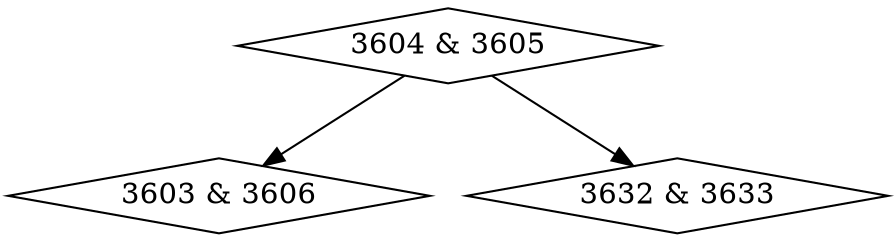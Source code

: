 digraph {
0 [label = "3603 & 3606", shape = diamond];
1 [label = "3604 & 3605", shape = diamond];
2 [label = "3632 & 3633", shape = diamond];
1->0;
1->2;
}
